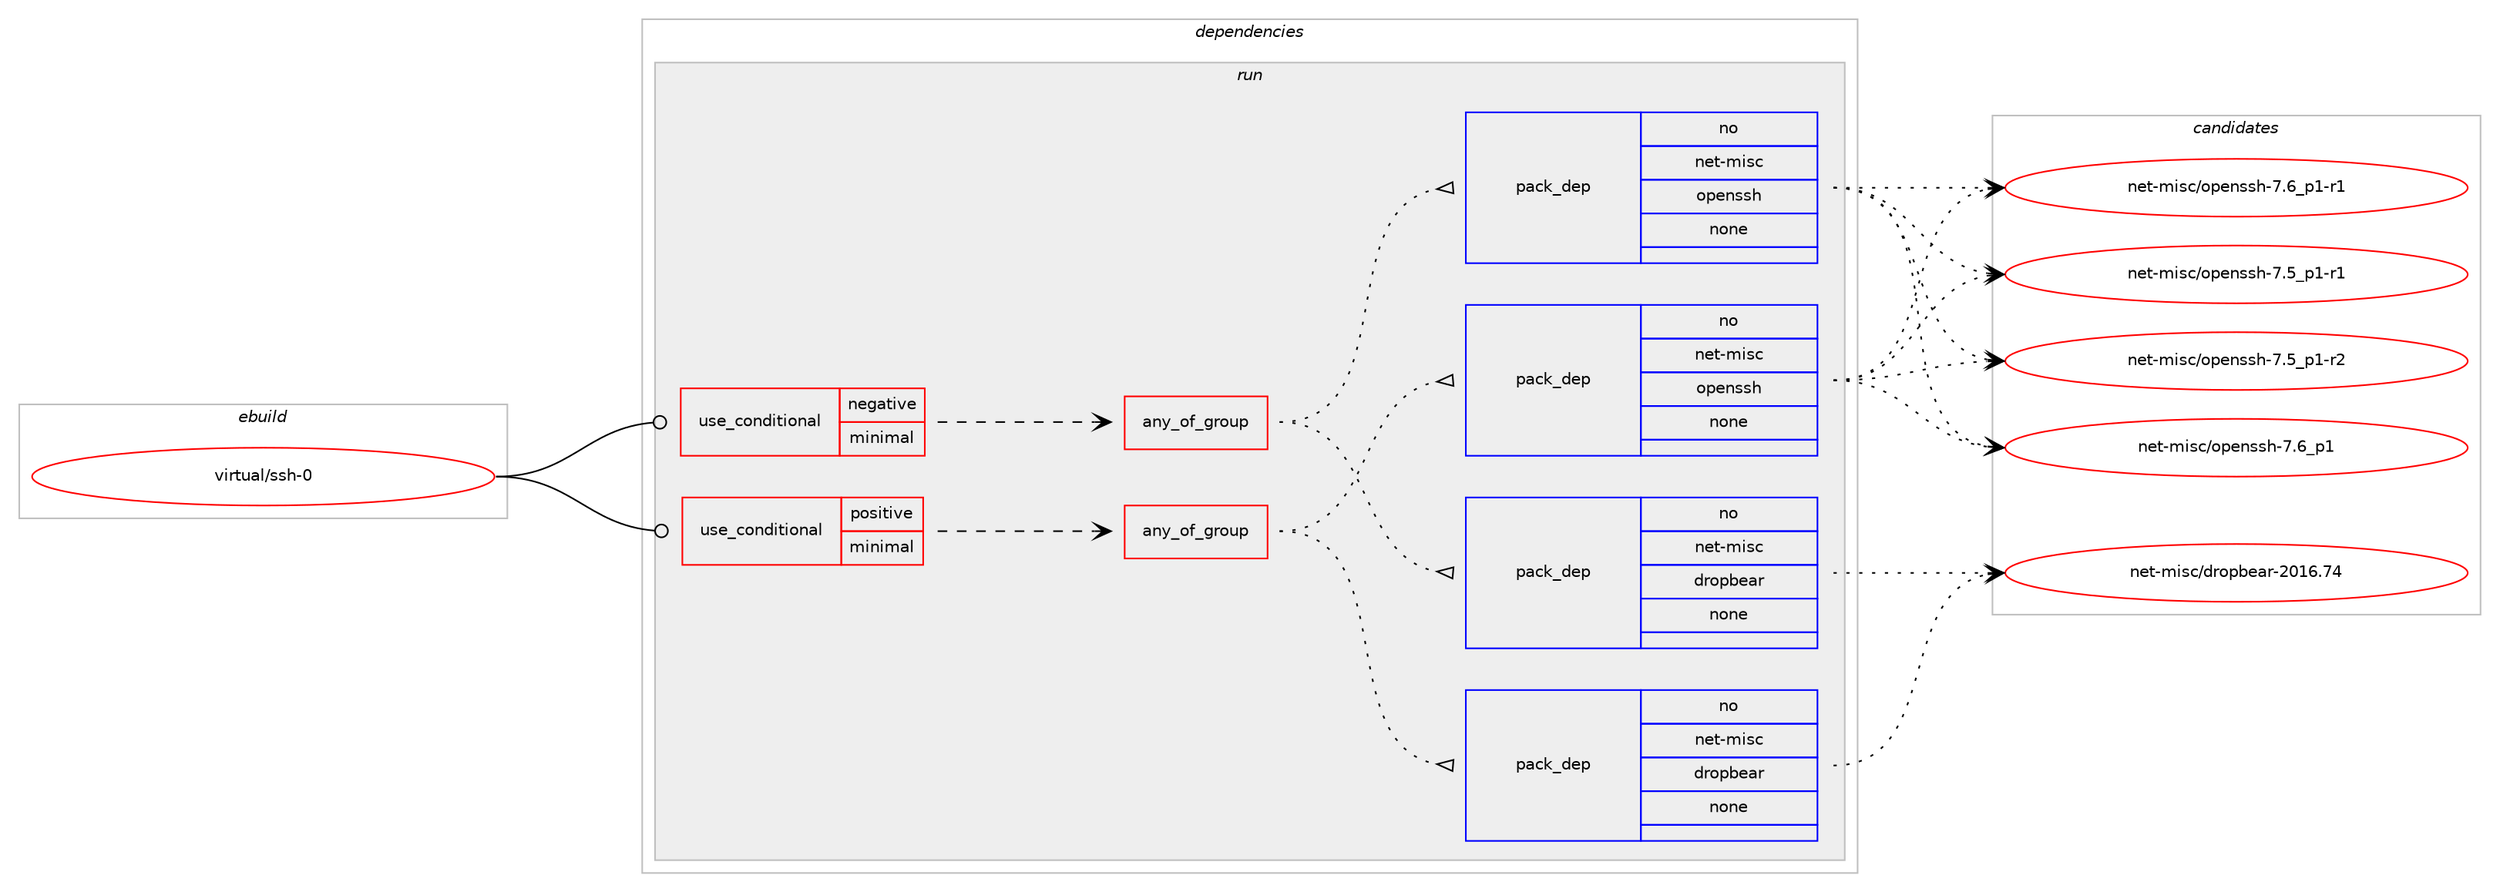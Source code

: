 digraph prolog {

# *************
# Graph options
# *************

newrank=true;
concentrate=true;
compound=true;
graph [rankdir=LR,fontname=Helvetica,fontsize=10,ranksep=1.5];#, ranksep=2.5, nodesep=0.2];
edge  [arrowhead=vee];
node  [fontname=Helvetica,fontsize=10];

# **********
# The ebuild
# **********

subgraph cluster_leftcol {
color=gray;
rank=same;
label=<<i>ebuild</i>>;
id [label="virtual/ssh-0", color=red, width=4, href="../virtual/ssh-0.svg"];
}

# ****************
# The dependencies
# ****************

subgraph cluster_midcol {
color=gray;
label=<<i>dependencies</i>>;
subgraph cluster_compile {
fillcolor="#eeeeee";
style=filled;
label=<<i>compile</i>>;
}
subgraph cluster_compileandrun {
fillcolor="#eeeeee";
style=filled;
label=<<i>compile and run</i>>;
}
subgraph cluster_run {
fillcolor="#eeeeee";
style=filled;
label=<<i>run</i>>;
subgraph cond119073 {
dependency499271 [label=<<TABLE BORDER="0" CELLBORDER="1" CELLSPACING="0" CELLPADDING="4"><TR><TD ROWSPAN="3" CELLPADDING="10">use_conditional</TD></TR><TR><TD>negative</TD></TR><TR><TD>minimal</TD></TR></TABLE>>, shape=none, color=red];
subgraph any8777 {
dependency499272 [label=<<TABLE BORDER="0" CELLBORDER="1" CELLSPACING="0" CELLPADDING="4"><TR><TD CELLPADDING="10">any_of_group</TD></TR></TABLE>>, shape=none, color=red];subgraph pack371096 {
dependency499273 [label=<<TABLE BORDER="0" CELLBORDER="1" CELLSPACING="0" CELLPADDING="4" WIDTH="220"><TR><TD ROWSPAN="6" CELLPADDING="30">pack_dep</TD></TR><TR><TD WIDTH="110">no</TD></TR><TR><TD>net-misc</TD></TR><TR><TD>openssh</TD></TR><TR><TD>none</TD></TR><TR><TD></TD></TR></TABLE>>, shape=none, color=blue];
}
dependency499272:e -> dependency499273:w [weight=20,style="dotted",arrowhead="oinv"];
subgraph pack371097 {
dependency499274 [label=<<TABLE BORDER="0" CELLBORDER="1" CELLSPACING="0" CELLPADDING="4" WIDTH="220"><TR><TD ROWSPAN="6" CELLPADDING="30">pack_dep</TD></TR><TR><TD WIDTH="110">no</TD></TR><TR><TD>net-misc</TD></TR><TR><TD>dropbear</TD></TR><TR><TD>none</TD></TR><TR><TD></TD></TR></TABLE>>, shape=none, color=blue];
}
dependency499272:e -> dependency499274:w [weight=20,style="dotted",arrowhead="oinv"];
}
dependency499271:e -> dependency499272:w [weight=20,style="dashed",arrowhead="vee"];
}
id:e -> dependency499271:w [weight=20,style="solid",arrowhead="odot"];
subgraph cond119074 {
dependency499275 [label=<<TABLE BORDER="0" CELLBORDER="1" CELLSPACING="0" CELLPADDING="4"><TR><TD ROWSPAN="3" CELLPADDING="10">use_conditional</TD></TR><TR><TD>positive</TD></TR><TR><TD>minimal</TD></TR></TABLE>>, shape=none, color=red];
subgraph any8778 {
dependency499276 [label=<<TABLE BORDER="0" CELLBORDER="1" CELLSPACING="0" CELLPADDING="4"><TR><TD CELLPADDING="10">any_of_group</TD></TR></TABLE>>, shape=none, color=red];subgraph pack371098 {
dependency499277 [label=<<TABLE BORDER="0" CELLBORDER="1" CELLSPACING="0" CELLPADDING="4" WIDTH="220"><TR><TD ROWSPAN="6" CELLPADDING="30">pack_dep</TD></TR><TR><TD WIDTH="110">no</TD></TR><TR><TD>net-misc</TD></TR><TR><TD>dropbear</TD></TR><TR><TD>none</TD></TR><TR><TD></TD></TR></TABLE>>, shape=none, color=blue];
}
dependency499276:e -> dependency499277:w [weight=20,style="dotted",arrowhead="oinv"];
subgraph pack371099 {
dependency499278 [label=<<TABLE BORDER="0" CELLBORDER="1" CELLSPACING="0" CELLPADDING="4" WIDTH="220"><TR><TD ROWSPAN="6" CELLPADDING="30">pack_dep</TD></TR><TR><TD WIDTH="110">no</TD></TR><TR><TD>net-misc</TD></TR><TR><TD>openssh</TD></TR><TR><TD>none</TD></TR><TR><TD></TD></TR></TABLE>>, shape=none, color=blue];
}
dependency499276:e -> dependency499278:w [weight=20,style="dotted",arrowhead="oinv"];
}
dependency499275:e -> dependency499276:w [weight=20,style="dashed",arrowhead="vee"];
}
id:e -> dependency499275:w [weight=20,style="solid",arrowhead="odot"];
}
}

# **************
# The candidates
# **************

subgraph cluster_choices {
rank=same;
color=gray;
label=<<i>candidates</i>>;

subgraph choice371096 {
color=black;
nodesep=1;
choice1101011164510910511599471111121011101151151044555465395112494511449 [label="net-misc/openssh-7.5_p1-r1", color=red, width=4,href="../net-misc/openssh-7.5_p1-r1.svg"];
choice1101011164510910511599471111121011101151151044555465395112494511450 [label="net-misc/openssh-7.5_p1-r2", color=red, width=4,href="../net-misc/openssh-7.5_p1-r2.svg"];
choice110101116451091051159947111112101110115115104455546549511249 [label="net-misc/openssh-7.6_p1", color=red, width=4,href="../net-misc/openssh-7.6_p1.svg"];
choice1101011164510910511599471111121011101151151044555465495112494511449 [label="net-misc/openssh-7.6_p1-r1", color=red, width=4,href="../net-misc/openssh-7.6_p1-r1.svg"];
dependency499273:e -> choice1101011164510910511599471111121011101151151044555465395112494511449:w [style=dotted,weight="100"];
dependency499273:e -> choice1101011164510910511599471111121011101151151044555465395112494511450:w [style=dotted,weight="100"];
dependency499273:e -> choice110101116451091051159947111112101110115115104455546549511249:w [style=dotted,weight="100"];
dependency499273:e -> choice1101011164510910511599471111121011101151151044555465495112494511449:w [style=dotted,weight="100"];
}
subgraph choice371097 {
color=black;
nodesep=1;
choice11010111645109105115994710011411111298101971144550484954465552 [label="net-misc/dropbear-2016.74", color=red, width=4,href="../net-misc/dropbear-2016.74.svg"];
dependency499274:e -> choice11010111645109105115994710011411111298101971144550484954465552:w [style=dotted,weight="100"];
}
subgraph choice371098 {
color=black;
nodesep=1;
choice11010111645109105115994710011411111298101971144550484954465552 [label="net-misc/dropbear-2016.74", color=red, width=4,href="../net-misc/dropbear-2016.74.svg"];
dependency499277:e -> choice11010111645109105115994710011411111298101971144550484954465552:w [style=dotted,weight="100"];
}
subgraph choice371099 {
color=black;
nodesep=1;
choice1101011164510910511599471111121011101151151044555465395112494511449 [label="net-misc/openssh-7.5_p1-r1", color=red, width=4,href="../net-misc/openssh-7.5_p1-r1.svg"];
choice1101011164510910511599471111121011101151151044555465395112494511450 [label="net-misc/openssh-7.5_p1-r2", color=red, width=4,href="../net-misc/openssh-7.5_p1-r2.svg"];
choice110101116451091051159947111112101110115115104455546549511249 [label="net-misc/openssh-7.6_p1", color=red, width=4,href="../net-misc/openssh-7.6_p1.svg"];
choice1101011164510910511599471111121011101151151044555465495112494511449 [label="net-misc/openssh-7.6_p1-r1", color=red, width=4,href="../net-misc/openssh-7.6_p1-r1.svg"];
dependency499278:e -> choice1101011164510910511599471111121011101151151044555465395112494511449:w [style=dotted,weight="100"];
dependency499278:e -> choice1101011164510910511599471111121011101151151044555465395112494511450:w [style=dotted,weight="100"];
dependency499278:e -> choice110101116451091051159947111112101110115115104455546549511249:w [style=dotted,weight="100"];
dependency499278:e -> choice1101011164510910511599471111121011101151151044555465495112494511449:w [style=dotted,weight="100"];
}
}

}
